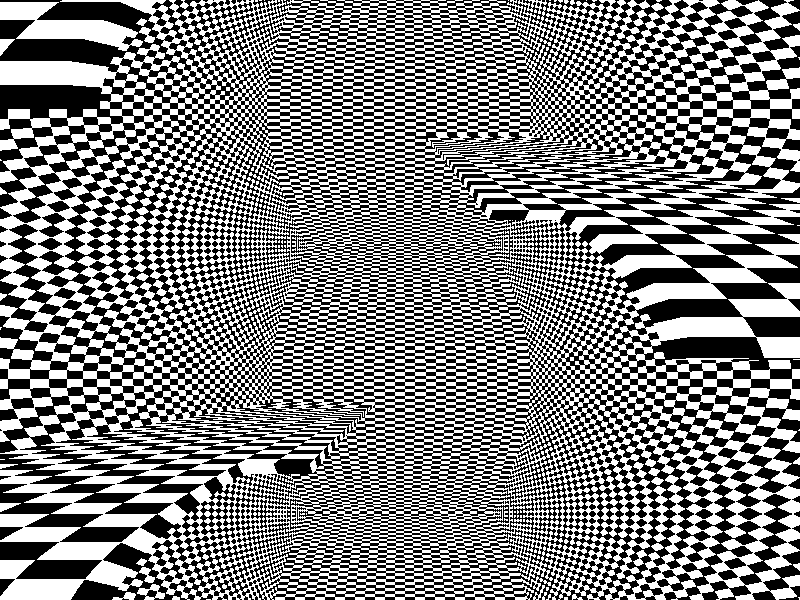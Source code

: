#include "colors.inc"

// Unit is one block size

// Width of the room (left-right axis of the lithography)
#declare widthRoom = 25.0;
// Length of the room (top-bottom axis of the lithography)
#declare lengthRoom = 102.0;

// Scale of the blocks
#declare scaleBlock = <1.0, 0.5, 0.5>;

// Texture of the blocks
#declare texBlock = texture {
  pigment { checker color rgb 0, color rgb 1 }
  translate 0.5*x
  scale scaleBlock
}

// Camera definition
#declare posCamera = <0.0, 0.0, 0.5>;
#declare lookAt = <0.0, 0.25 * lengthRoom, -0.5 * lengthRoom>;
camera {
  cylinder 2
  angle 200
  location posCamera
  look_at lookAt
  right x * 3.0
  up y
}

// Light source
light_source {
  posCamera
  color rgb 1.0
}

// Walls
#declare Walls = intersection {
  difference {
    box { 
      -0.5, 0.5
      scale scaleBlock
      scale <widthRoom, lengthRoom, lengthRoom>
      scale 1.1
    }
    box {
      -0.5, 0.5
      scale scaleBlock
      scale <widthRoom, lengthRoom, lengthRoom>
    }
  }
  box {
    <-0.5, 0.0, 0.0>, 0.5
    scale scaleBlock
    scale <widthRoom, lengthRoom, lengthRoom>
  }
}

// Platform
#declare Platform = difference {
  #declare widthPlatform = 10.0;
  #declare lengthPlatform = 50.0;
  #declare heightPlatform = 43.0;
  box {
    <-0.5 * widthRoom, 0.5 * lengthRoom, -0.5 * lengthRoom + heightPlatform>
    <-0.5 * widthRoom + widthPlatform, 0.5 * lengthRoom - lengthPlatform, -0.5 * lengthRoom + heightPlatform + 1.0>
    scale scaleBlock
  }
  box {
    <-0.5 * widthRoom + widthPlatform - 2, 0.5 * lengthRoom - lengthPlatform + 11, -0.5 * lengthRoom + heightPlatform - 0.1>
    <-0.5 * widthRoom + widthPlatform + 1, 0.5 * lengthRoom - lengthPlatform - 1, -0.5 * lengthRoom + heightPlatform + 1.1>
    scale scaleBlock
  }
}

// House of stairs
#declare HouseOfStairs = union {
  #declare iQuarter = 0;
  #while (iQuarter < 4)
    union {
      object { Walls }
      object { Platform }
      rotate x * 90.0 * iQuarter
      #if (iQuarter = 1 | iQuarter = 3)
        scale <-1.0, 1.0, 1.0>
      #end
    }
    #declare iQuarter = iQuarter + 1;
  #end
  texture {
    texBlock
  } 
}

// Whole scene
object {
  HouseOfStairs
}
